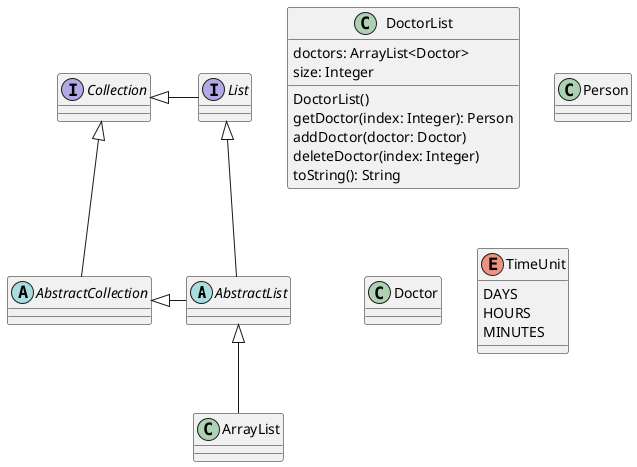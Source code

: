 @startuml
'https://plantuml.com/class-diagram

abstract class AbstractList
abstract AbstractCollection
interface List
interface Collection

List <|-- AbstractList
Collection <|-- AbstractCollection

Collection <|- List
AbstractCollection <|- AbstractList
AbstractList <|-- ArrayList

class DoctorList {
doctors: ArrayList<Doctor>
size: Integer
DoctorList()
getDoctor(index: Integer): Person
addDoctor(doctor: Doctor)
deleteDoctor(index: Integer)
toString(): String
}

class Person {

}

class Doctor {

}

enum TimeUnit {
DAYS
HOURS
MINUTES
}

@enduml